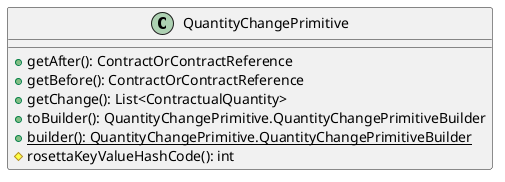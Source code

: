 @startuml

    class QuantityChangePrimitive [[QuantityChangePrimitive.html]] {
        +getAfter(): ContractOrContractReference
        +getBefore(): ContractOrContractReference
        +getChange(): List<ContractualQuantity>
        +toBuilder(): QuantityChangePrimitive.QuantityChangePrimitiveBuilder
        {static} +builder(): QuantityChangePrimitive.QuantityChangePrimitiveBuilder
        #rosettaKeyValueHashCode(): int
    }

@enduml
